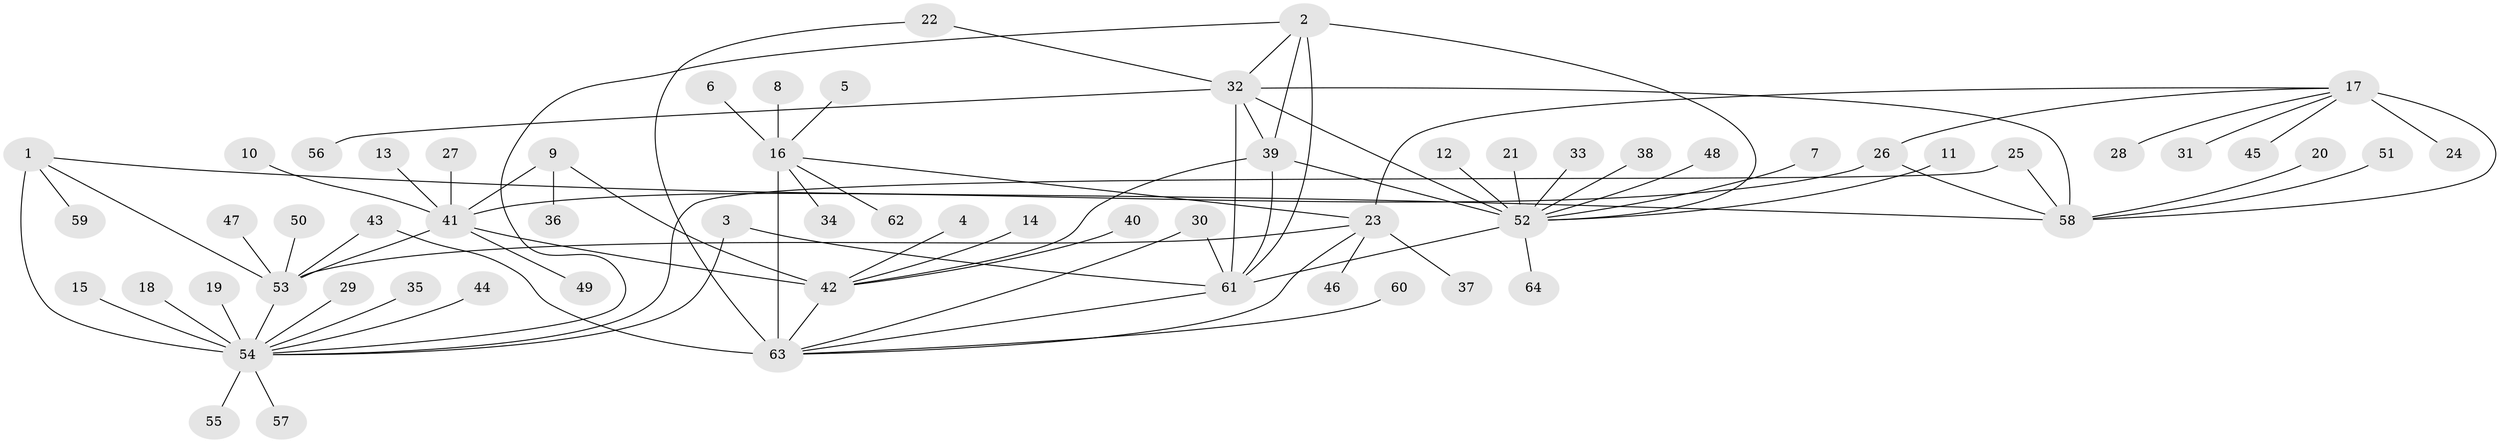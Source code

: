 // original degree distribution, {7: 0.05511811023622047, 6: 0.031496062992125984, 15: 0.007874015748031496, 12: 0.023622047244094488, 9: 0.023622047244094488, 5: 0.023622047244094488, 11: 0.023622047244094488, 10: 0.023622047244094488, 8: 0.023622047244094488, 2: 0.11023622047244094, 1: 0.6141732283464567, 3: 0.03937007874015748}
// Generated by graph-tools (version 1.1) at 2025/02/03/09/25 03:02:35]
// undirected, 64 vertices, 84 edges
graph export_dot {
graph [start="1"]
  node [color=gray90,style=filled];
  1;
  2;
  3;
  4;
  5;
  6;
  7;
  8;
  9;
  10;
  11;
  12;
  13;
  14;
  15;
  16;
  17;
  18;
  19;
  20;
  21;
  22;
  23;
  24;
  25;
  26;
  27;
  28;
  29;
  30;
  31;
  32;
  33;
  34;
  35;
  36;
  37;
  38;
  39;
  40;
  41;
  42;
  43;
  44;
  45;
  46;
  47;
  48;
  49;
  50;
  51;
  52;
  53;
  54;
  55;
  56;
  57;
  58;
  59;
  60;
  61;
  62;
  63;
  64;
  1 -- 53 [weight=2.0];
  1 -- 54 [weight=6.0];
  1 -- 58 [weight=1.0];
  1 -- 59 [weight=1.0];
  2 -- 32 [weight=1.0];
  2 -- 39 [weight=1.0];
  2 -- 52 [weight=2.0];
  2 -- 54 [weight=1.0];
  2 -- 61 [weight=1.0];
  3 -- 54 [weight=1.0];
  3 -- 61 [weight=1.0];
  4 -- 42 [weight=1.0];
  5 -- 16 [weight=1.0];
  6 -- 16 [weight=1.0];
  7 -- 52 [weight=1.0];
  8 -- 16 [weight=1.0];
  9 -- 36 [weight=1.0];
  9 -- 41 [weight=4.0];
  9 -- 42 [weight=1.0];
  10 -- 41 [weight=1.0];
  11 -- 52 [weight=1.0];
  12 -- 52 [weight=1.0];
  13 -- 41 [weight=1.0];
  14 -- 42 [weight=1.0];
  15 -- 54 [weight=1.0];
  16 -- 23 [weight=2.0];
  16 -- 34 [weight=1.0];
  16 -- 62 [weight=1.0];
  16 -- 63 [weight=6.0];
  17 -- 23 [weight=1.0];
  17 -- 24 [weight=1.0];
  17 -- 26 [weight=1.0];
  17 -- 28 [weight=1.0];
  17 -- 31 [weight=1.0];
  17 -- 45 [weight=1.0];
  17 -- 58 [weight=4.0];
  18 -- 54 [weight=1.0];
  19 -- 54 [weight=1.0];
  20 -- 58 [weight=1.0];
  21 -- 52 [weight=1.0];
  22 -- 32 [weight=1.0];
  22 -- 63 [weight=1.0];
  23 -- 37 [weight=1.0];
  23 -- 46 [weight=1.0];
  23 -- 53 [weight=1.0];
  23 -- 63 [weight=3.0];
  25 -- 54 [weight=1.0];
  25 -- 58 [weight=1.0];
  26 -- 41 [weight=1.0];
  26 -- 58 [weight=4.0];
  27 -- 41 [weight=1.0];
  29 -- 54 [weight=1.0];
  30 -- 61 [weight=1.0];
  30 -- 63 [weight=1.0];
  32 -- 39 [weight=1.0];
  32 -- 52 [weight=2.0];
  32 -- 56 [weight=1.0];
  32 -- 58 [weight=1.0];
  32 -- 61 [weight=1.0];
  33 -- 52 [weight=1.0];
  35 -- 54 [weight=1.0];
  38 -- 52 [weight=1.0];
  39 -- 42 [weight=1.0];
  39 -- 52 [weight=2.0];
  39 -- 61 [weight=1.0];
  40 -- 42 [weight=1.0];
  41 -- 42 [weight=4.0];
  41 -- 49 [weight=1.0];
  41 -- 53 [weight=1.0];
  42 -- 63 [weight=1.0];
  43 -- 53 [weight=1.0];
  43 -- 63 [weight=1.0];
  44 -- 54 [weight=1.0];
  47 -- 53 [weight=1.0];
  48 -- 52 [weight=1.0];
  50 -- 53 [weight=1.0];
  51 -- 58 [weight=1.0];
  52 -- 61 [weight=2.0];
  52 -- 64 [weight=1.0];
  53 -- 54 [weight=3.0];
  54 -- 55 [weight=1.0];
  54 -- 57 [weight=1.0];
  60 -- 63 [weight=1.0];
  61 -- 63 [weight=1.0];
}
